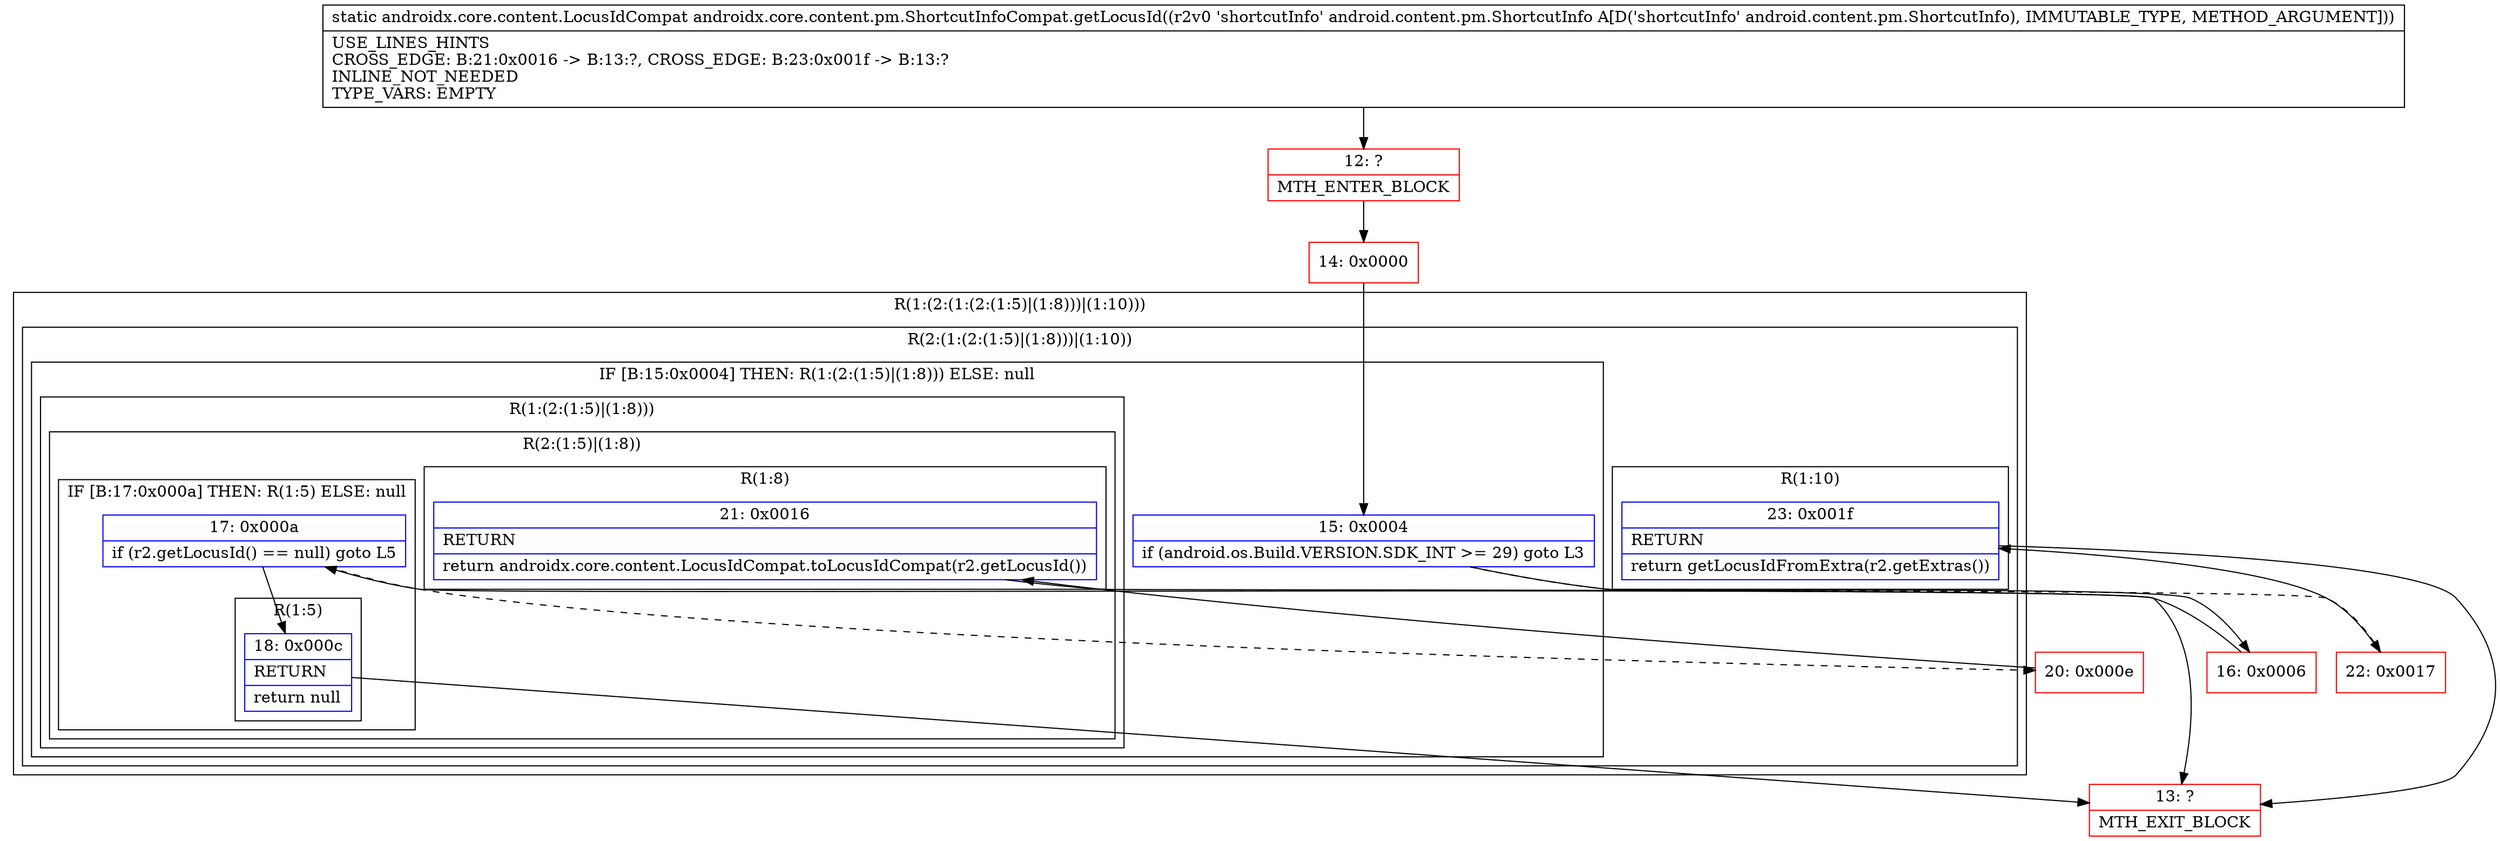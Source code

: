 digraph "CFG forandroidx.core.content.pm.ShortcutInfoCompat.getLocusId(Landroid\/content\/pm\/ShortcutInfo;)Landroidx\/core\/content\/LocusIdCompat;" {
subgraph cluster_Region_1762405120 {
label = "R(1:(2:(1:(2:(1:5)|(1:8)))|(1:10)))";
node [shape=record,color=blue];
subgraph cluster_Region_19584027 {
label = "R(2:(1:(2:(1:5)|(1:8)))|(1:10))";
node [shape=record,color=blue];
subgraph cluster_IfRegion_1870878027 {
label = "IF [B:15:0x0004] THEN: R(1:(2:(1:5)|(1:8))) ELSE: null";
node [shape=record,color=blue];
Node_15 [shape=record,label="{15\:\ 0x0004|if (android.os.Build.VERSION.SDK_INT \>= 29) goto L3\l}"];
subgraph cluster_Region_768872060 {
label = "R(1:(2:(1:5)|(1:8)))";
node [shape=record,color=blue];
subgraph cluster_Region_629699821 {
label = "R(2:(1:5)|(1:8))";
node [shape=record,color=blue];
subgraph cluster_IfRegion_1926624843 {
label = "IF [B:17:0x000a] THEN: R(1:5) ELSE: null";
node [shape=record,color=blue];
Node_17 [shape=record,label="{17\:\ 0x000a|if (r2.getLocusId() == null) goto L5\l}"];
subgraph cluster_Region_126471255 {
label = "R(1:5)";
node [shape=record,color=blue];
Node_18 [shape=record,label="{18\:\ 0x000c|RETURN\l|return null\l}"];
}
}
subgraph cluster_Region_178492724 {
label = "R(1:8)";
node [shape=record,color=blue];
Node_21 [shape=record,label="{21\:\ 0x0016|RETURN\l|return androidx.core.content.LocusIdCompat.toLocusIdCompat(r2.getLocusId())\l}"];
}
}
}
}
subgraph cluster_Region_1827317649 {
label = "R(1:10)";
node [shape=record,color=blue];
Node_23 [shape=record,label="{23\:\ 0x001f|RETURN\l|return getLocusIdFromExtra(r2.getExtras())\l}"];
}
}
}
Node_12 [shape=record,color=red,label="{12\:\ ?|MTH_ENTER_BLOCK\l}"];
Node_14 [shape=record,color=red,label="{14\:\ 0x0000}"];
Node_16 [shape=record,color=red,label="{16\:\ 0x0006}"];
Node_13 [shape=record,color=red,label="{13\:\ ?|MTH_EXIT_BLOCK\l}"];
Node_20 [shape=record,color=red,label="{20\:\ 0x000e}"];
Node_22 [shape=record,color=red,label="{22\:\ 0x0017}"];
MethodNode[shape=record,label="{static androidx.core.content.LocusIdCompat androidx.core.content.pm.ShortcutInfoCompat.getLocusId((r2v0 'shortcutInfo' android.content.pm.ShortcutInfo A[D('shortcutInfo' android.content.pm.ShortcutInfo), IMMUTABLE_TYPE, METHOD_ARGUMENT]))  | USE_LINES_HINTS\lCROSS_EDGE: B:21:0x0016 \-\> B:13:?, CROSS_EDGE: B:23:0x001f \-\> B:13:?\lINLINE_NOT_NEEDED\lTYPE_VARS: EMPTY\l}"];
MethodNode -> Node_12;Node_15 -> Node_16;
Node_15 -> Node_22[style=dashed];
Node_17 -> Node_18;
Node_17 -> Node_20[style=dashed];
Node_18 -> Node_13;
Node_21 -> Node_13;
Node_23 -> Node_13;
Node_12 -> Node_14;
Node_14 -> Node_15;
Node_16 -> Node_17;
Node_20 -> Node_21;
Node_22 -> Node_23;
}

